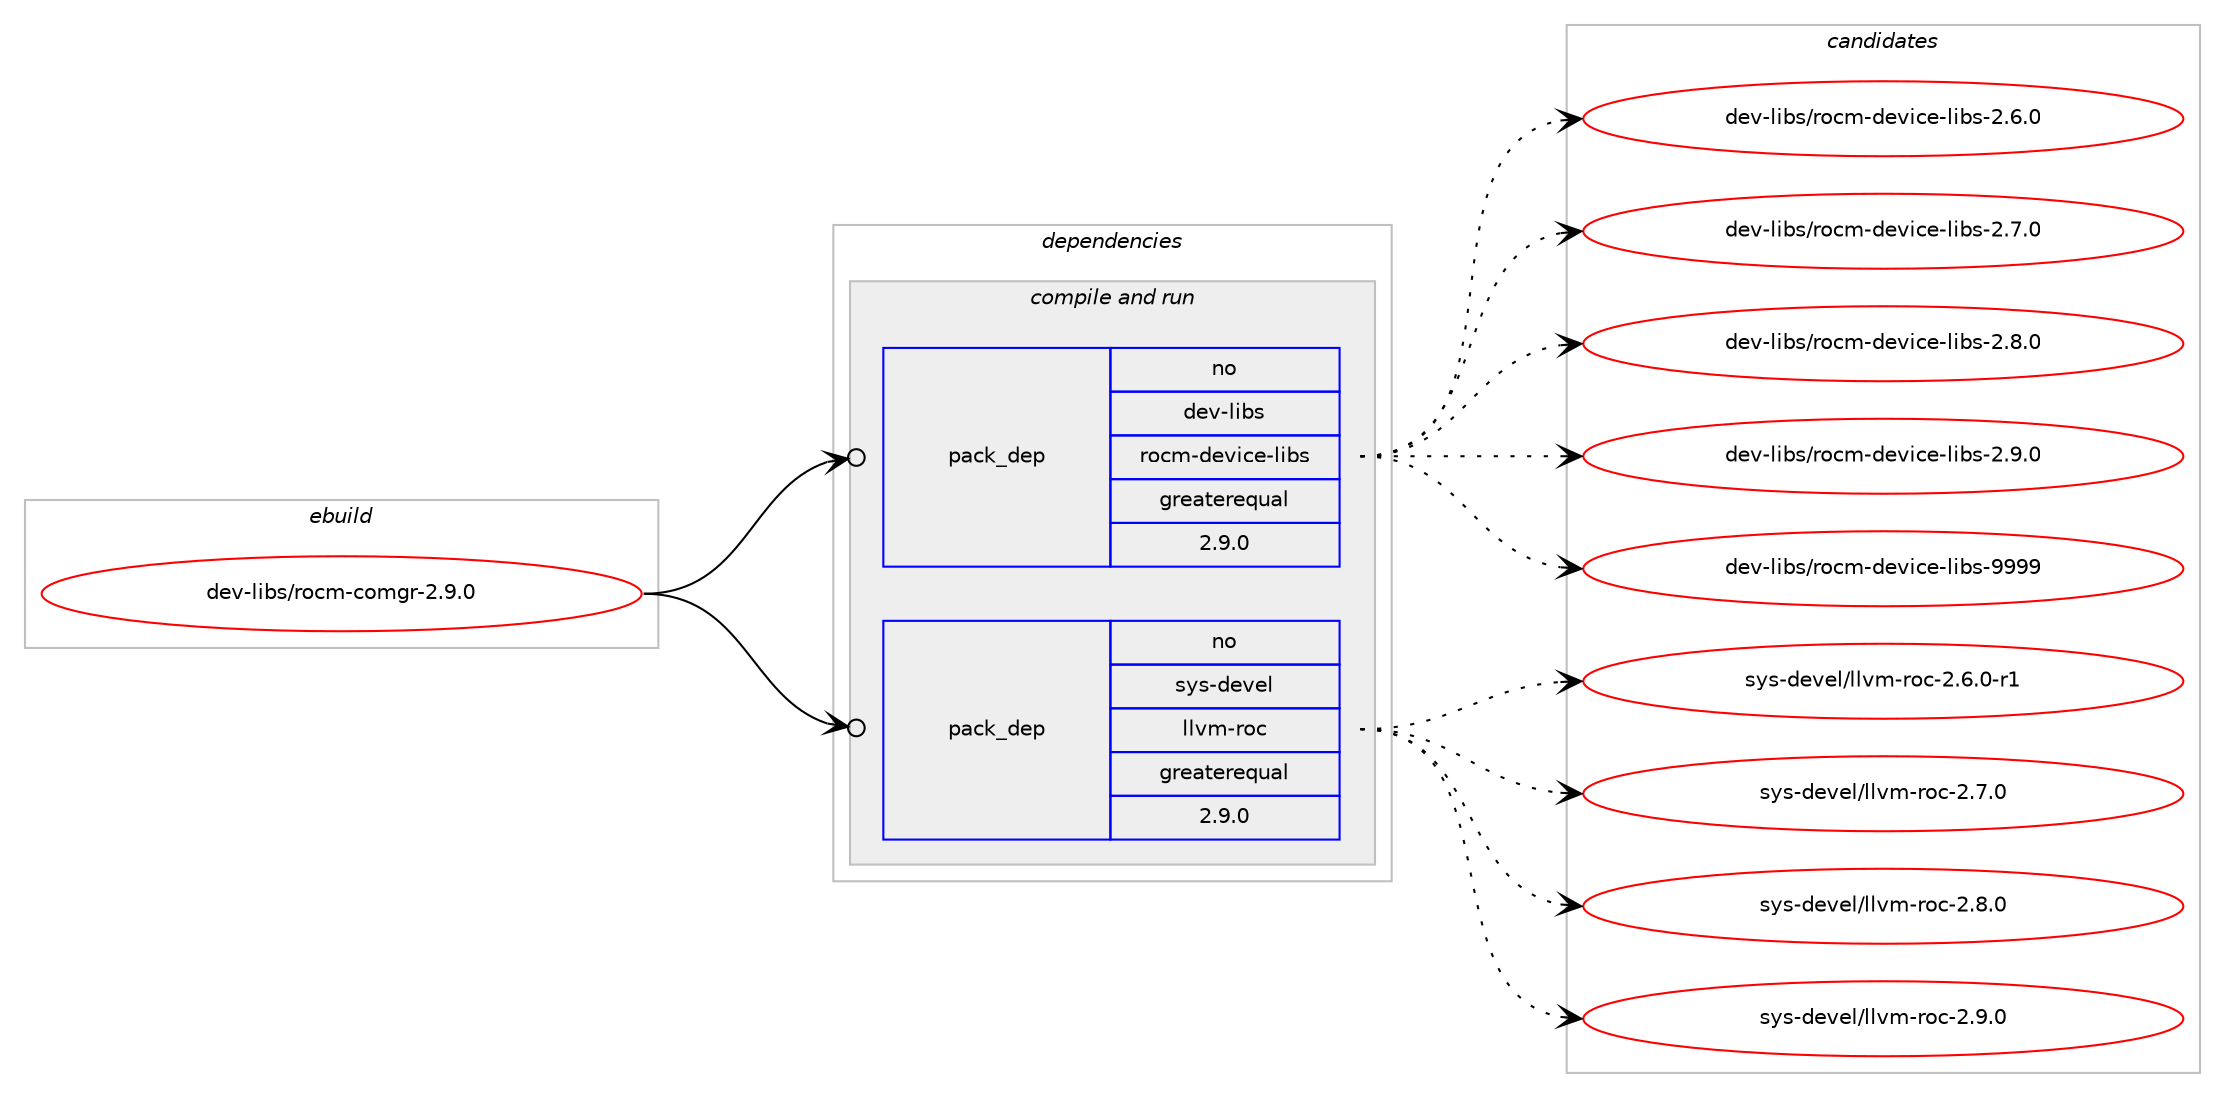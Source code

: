 digraph prolog {

# *************
# Graph options
# *************

newrank=true;
concentrate=true;
compound=true;
graph [rankdir=LR,fontname=Helvetica,fontsize=10,ranksep=1.5];#, ranksep=2.5, nodesep=0.2];
edge  [arrowhead=vee];
node  [fontname=Helvetica,fontsize=10];

# **********
# The ebuild
# **********

subgraph cluster_leftcol {
color=gray;
rank=same;
label=<<i>ebuild</i>>;
id [label="dev-libs/rocm-comgr-2.9.0", color=red, width=4, href="../dev-libs/rocm-comgr-2.9.0.svg"];
}

# ****************
# The dependencies
# ****************

subgraph cluster_midcol {
color=gray;
label=<<i>dependencies</i>>;
subgraph cluster_compile {
fillcolor="#eeeeee";
style=filled;
label=<<i>compile</i>>;
}
subgraph cluster_compileandrun {
fillcolor="#eeeeee";
style=filled;
label=<<i>compile and run</i>>;
subgraph pack424631 {
dependency568714 [label=<<TABLE BORDER="0" CELLBORDER="1" CELLSPACING="0" CELLPADDING="4" WIDTH="220"><TR><TD ROWSPAN="6" CELLPADDING="30">pack_dep</TD></TR><TR><TD WIDTH="110">no</TD></TR><TR><TD>dev-libs</TD></TR><TR><TD>rocm-device-libs</TD></TR><TR><TD>greaterequal</TD></TR><TR><TD>2.9.0</TD></TR></TABLE>>, shape=none, color=blue];
}
id:e -> dependency568714:w [weight=20,style="solid",arrowhead="odotvee"];
subgraph pack424632 {
dependency568715 [label=<<TABLE BORDER="0" CELLBORDER="1" CELLSPACING="0" CELLPADDING="4" WIDTH="220"><TR><TD ROWSPAN="6" CELLPADDING="30">pack_dep</TD></TR><TR><TD WIDTH="110">no</TD></TR><TR><TD>sys-devel</TD></TR><TR><TD>llvm-roc</TD></TR><TR><TD>greaterequal</TD></TR><TR><TD>2.9.0</TD></TR></TABLE>>, shape=none, color=blue];
}
id:e -> dependency568715:w [weight=20,style="solid",arrowhead="odotvee"];
}
subgraph cluster_run {
fillcolor="#eeeeee";
style=filled;
label=<<i>run</i>>;
}
}

# **************
# The candidates
# **************

subgraph cluster_choices {
rank=same;
color=gray;
label=<<i>candidates</i>>;

subgraph choice424631 {
color=black;
nodesep=1;
choice1001011184510810598115471141119910945100101118105991014510810598115455046544648 [label="dev-libs/rocm-device-libs-2.6.0", color=red, width=4,href="../dev-libs/rocm-device-libs-2.6.0.svg"];
choice1001011184510810598115471141119910945100101118105991014510810598115455046554648 [label="dev-libs/rocm-device-libs-2.7.0", color=red, width=4,href="../dev-libs/rocm-device-libs-2.7.0.svg"];
choice1001011184510810598115471141119910945100101118105991014510810598115455046564648 [label="dev-libs/rocm-device-libs-2.8.0", color=red, width=4,href="../dev-libs/rocm-device-libs-2.8.0.svg"];
choice1001011184510810598115471141119910945100101118105991014510810598115455046574648 [label="dev-libs/rocm-device-libs-2.9.0", color=red, width=4,href="../dev-libs/rocm-device-libs-2.9.0.svg"];
choice10010111845108105981154711411199109451001011181059910145108105981154557575757 [label="dev-libs/rocm-device-libs-9999", color=red, width=4,href="../dev-libs/rocm-device-libs-9999.svg"];
dependency568714:e -> choice1001011184510810598115471141119910945100101118105991014510810598115455046544648:w [style=dotted,weight="100"];
dependency568714:e -> choice1001011184510810598115471141119910945100101118105991014510810598115455046554648:w [style=dotted,weight="100"];
dependency568714:e -> choice1001011184510810598115471141119910945100101118105991014510810598115455046564648:w [style=dotted,weight="100"];
dependency568714:e -> choice1001011184510810598115471141119910945100101118105991014510810598115455046574648:w [style=dotted,weight="100"];
dependency568714:e -> choice10010111845108105981154711411199109451001011181059910145108105981154557575757:w [style=dotted,weight="100"];
}
subgraph choice424632 {
color=black;
nodesep=1;
choice115121115451001011181011084710810811810945114111994550465446484511449 [label="sys-devel/llvm-roc-2.6.0-r1", color=red, width=4,href="../sys-devel/llvm-roc-2.6.0-r1.svg"];
choice11512111545100101118101108471081081181094511411199455046554648 [label="sys-devel/llvm-roc-2.7.0", color=red, width=4,href="../sys-devel/llvm-roc-2.7.0.svg"];
choice11512111545100101118101108471081081181094511411199455046564648 [label="sys-devel/llvm-roc-2.8.0", color=red, width=4,href="../sys-devel/llvm-roc-2.8.0.svg"];
choice11512111545100101118101108471081081181094511411199455046574648 [label="sys-devel/llvm-roc-2.9.0", color=red, width=4,href="../sys-devel/llvm-roc-2.9.0.svg"];
dependency568715:e -> choice115121115451001011181011084710810811810945114111994550465446484511449:w [style=dotted,weight="100"];
dependency568715:e -> choice11512111545100101118101108471081081181094511411199455046554648:w [style=dotted,weight="100"];
dependency568715:e -> choice11512111545100101118101108471081081181094511411199455046564648:w [style=dotted,weight="100"];
dependency568715:e -> choice11512111545100101118101108471081081181094511411199455046574648:w [style=dotted,weight="100"];
}
}

}
